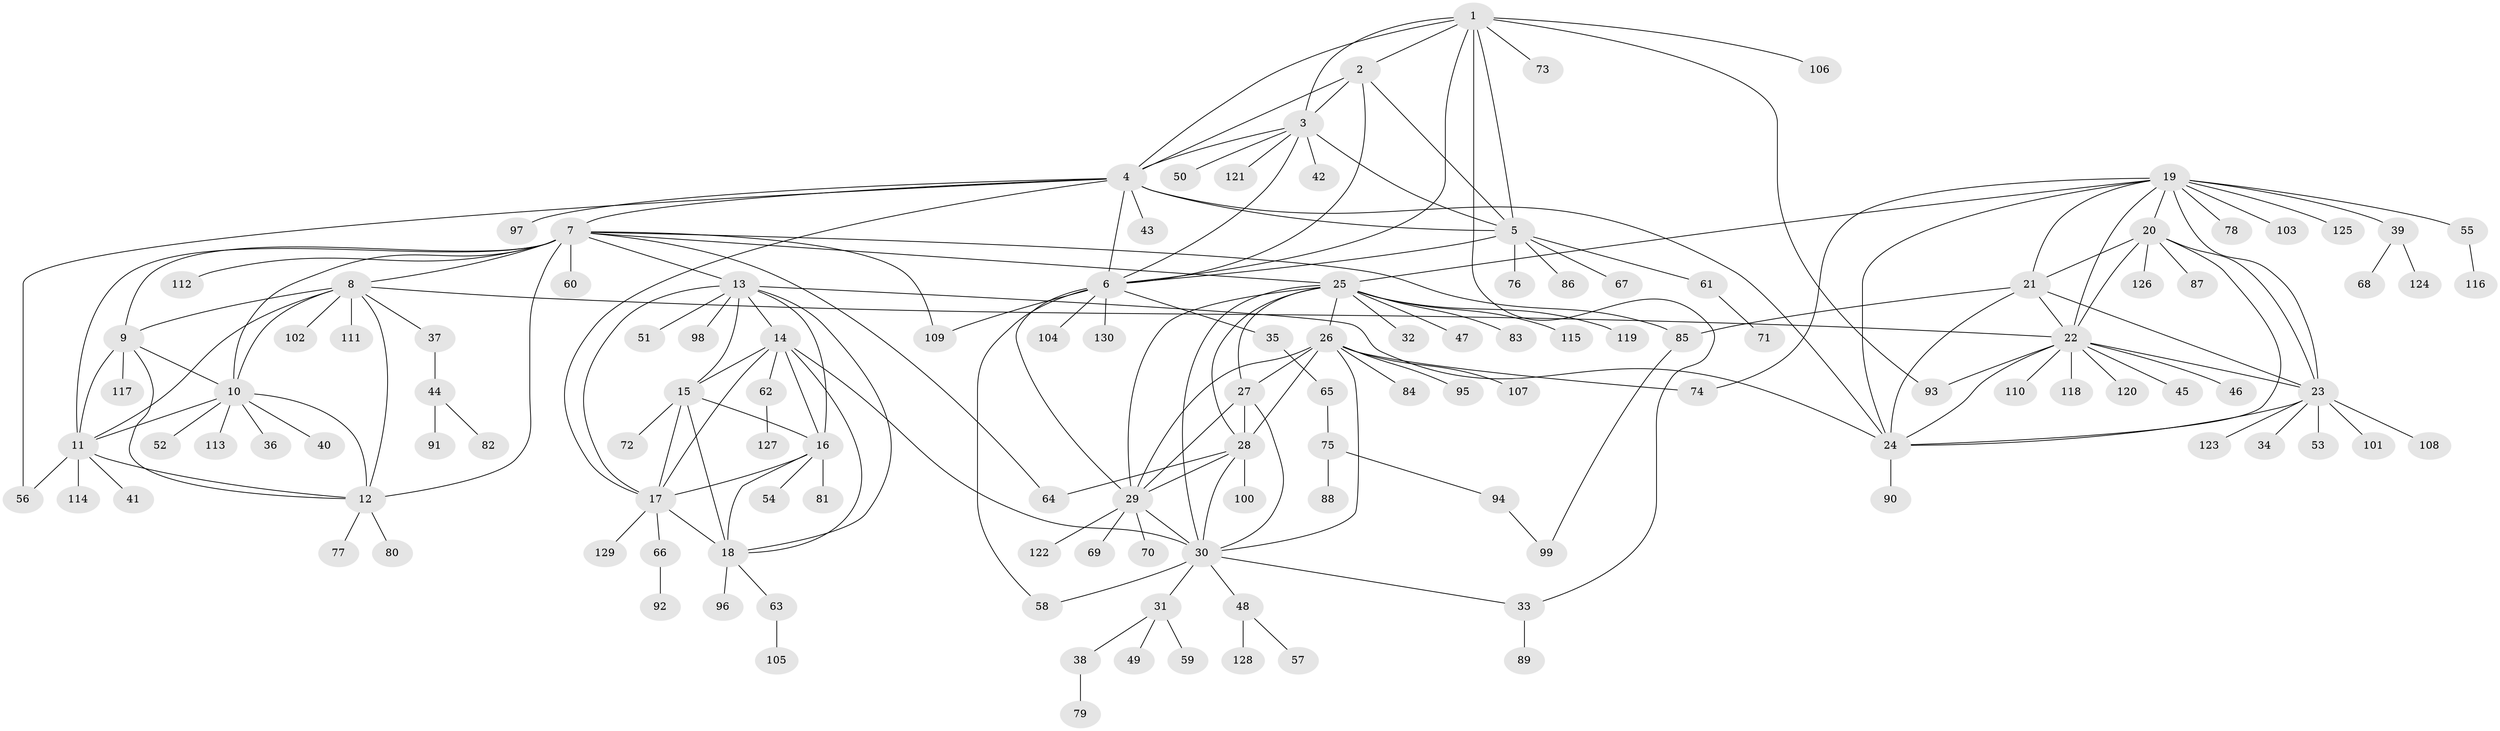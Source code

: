 // Generated by graph-tools (version 1.1) at 2025/50/03/09/25 03:50:29]
// undirected, 130 vertices, 194 edges
graph export_dot {
graph [start="1"]
  node [color=gray90,style=filled];
  1;
  2;
  3;
  4;
  5;
  6;
  7;
  8;
  9;
  10;
  11;
  12;
  13;
  14;
  15;
  16;
  17;
  18;
  19;
  20;
  21;
  22;
  23;
  24;
  25;
  26;
  27;
  28;
  29;
  30;
  31;
  32;
  33;
  34;
  35;
  36;
  37;
  38;
  39;
  40;
  41;
  42;
  43;
  44;
  45;
  46;
  47;
  48;
  49;
  50;
  51;
  52;
  53;
  54;
  55;
  56;
  57;
  58;
  59;
  60;
  61;
  62;
  63;
  64;
  65;
  66;
  67;
  68;
  69;
  70;
  71;
  72;
  73;
  74;
  75;
  76;
  77;
  78;
  79;
  80;
  81;
  82;
  83;
  84;
  85;
  86;
  87;
  88;
  89;
  90;
  91;
  92;
  93;
  94;
  95;
  96;
  97;
  98;
  99;
  100;
  101;
  102;
  103;
  104;
  105;
  106;
  107;
  108;
  109;
  110;
  111;
  112;
  113;
  114;
  115;
  116;
  117;
  118;
  119;
  120;
  121;
  122;
  123;
  124;
  125;
  126;
  127;
  128;
  129;
  130;
  1 -- 2;
  1 -- 3;
  1 -- 4;
  1 -- 5;
  1 -- 6;
  1 -- 33;
  1 -- 73;
  1 -- 93;
  1 -- 106;
  2 -- 3;
  2 -- 4;
  2 -- 5;
  2 -- 6;
  3 -- 4;
  3 -- 5;
  3 -- 6;
  3 -- 42;
  3 -- 50;
  3 -- 121;
  4 -- 5;
  4 -- 6;
  4 -- 7;
  4 -- 17;
  4 -- 24;
  4 -- 43;
  4 -- 56;
  4 -- 97;
  5 -- 6;
  5 -- 61;
  5 -- 67;
  5 -- 76;
  5 -- 86;
  6 -- 29;
  6 -- 35;
  6 -- 58;
  6 -- 104;
  6 -- 109;
  6 -- 130;
  7 -- 8;
  7 -- 9;
  7 -- 10;
  7 -- 11;
  7 -- 12;
  7 -- 13;
  7 -- 25;
  7 -- 60;
  7 -- 64;
  7 -- 85;
  7 -- 109;
  7 -- 112;
  8 -- 9;
  8 -- 10;
  8 -- 11;
  8 -- 12;
  8 -- 22;
  8 -- 37;
  8 -- 102;
  8 -- 111;
  9 -- 10;
  9 -- 11;
  9 -- 12;
  9 -- 117;
  10 -- 11;
  10 -- 12;
  10 -- 36;
  10 -- 40;
  10 -- 52;
  10 -- 113;
  11 -- 12;
  11 -- 41;
  11 -- 56;
  11 -- 114;
  12 -- 77;
  12 -- 80;
  13 -- 14;
  13 -- 15;
  13 -- 16;
  13 -- 17;
  13 -- 18;
  13 -- 24;
  13 -- 51;
  13 -- 98;
  14 -- 15;
  14 -- 16;
  14 -- 17;
  14 -- 18;
  14 -- 30;
  14 -- 62;
  15 -- 16;
  15 -- 17;
  15 -- 18;
  15 -- 72;
  16 -- 17;
  16 -- 18;
  16 -- 54;
  16 -- 81;
  17 -- 18;
  17 -- 66;
  17 -- 129;
  18 -- 63;
  18 -- 96;
  19 -- 20;
  19 -- 21;
  19 -- 22;
  19 -- 23;
  19 -- 24;
  19 -- 25;
  19 -- 39;
  19 -- 55;
  19 -- 74;
  19 -- 78;
  19 -- 103;
  19 -- 125;
  20 -- 21;
  20 -- 22;
  20 -- 23;
  20 -- 24;
  20 -- 87;
  20 -- 126;
  21 -- 22;
  21 -- 23;
  21 -- 24;
  21 -- 85;
  22 -- 23;
  22 -- 24;
  22 -- 45;
  22 -- 46;
  22 -- 93;
  22 -- 110;
  22 -- 118;
  22 -- 120;
  23 -- 24;
  23 -- 34;
  23 -- 53;
  23 -- 101;
  23 -- 108;
  23 -- 123;
  24 -- 90;
  25 -- 26;
  25 -- 27;
  25 -- 28;
  25 -- 29;
  25 -- 30;
  25 -- 32;
  25 -- 47;
  25 -- 83;
  25 -- 115;
  25 -- 119;
  26 -- 27;
  26 -- 28;
  26 -- 29;
  26 -- 30;
  26 -- 74;
  26 -- 84;
  26 -- 95;
  26 -- 107;
  27 -- 28;
  27 -- 29;
  27 -- 30;
  28 -- 29;
  28 -- 30;
  28 -- 64;
  28 -- 100;
  29 -- 30;
  29 -- 69;
  29 -- 70;
  29 -- 122;
  30 -- 31;
  30 -- 33;
  30 -- 48;
  30 -- 58;
  31 -- 38;
  31 -- 49;
  31 -- 59;
  33 -- 89;
  35 -- 65;
  37 -- 44;
  38 -- 79;
  39 -- 68;
  39 -- 124;
  44 -- 82;
  44 -- 91;
  48 -- 57;
  48 -- 128;
  55 -- 116;
  61 -- 71;
  62 -- 127;
  63 -- 105;
  65 -- 75;
  66 -- 92;
  75 -- 88;
  75 -- 94;
  85 -- 99;
  94 -- 99;
}
